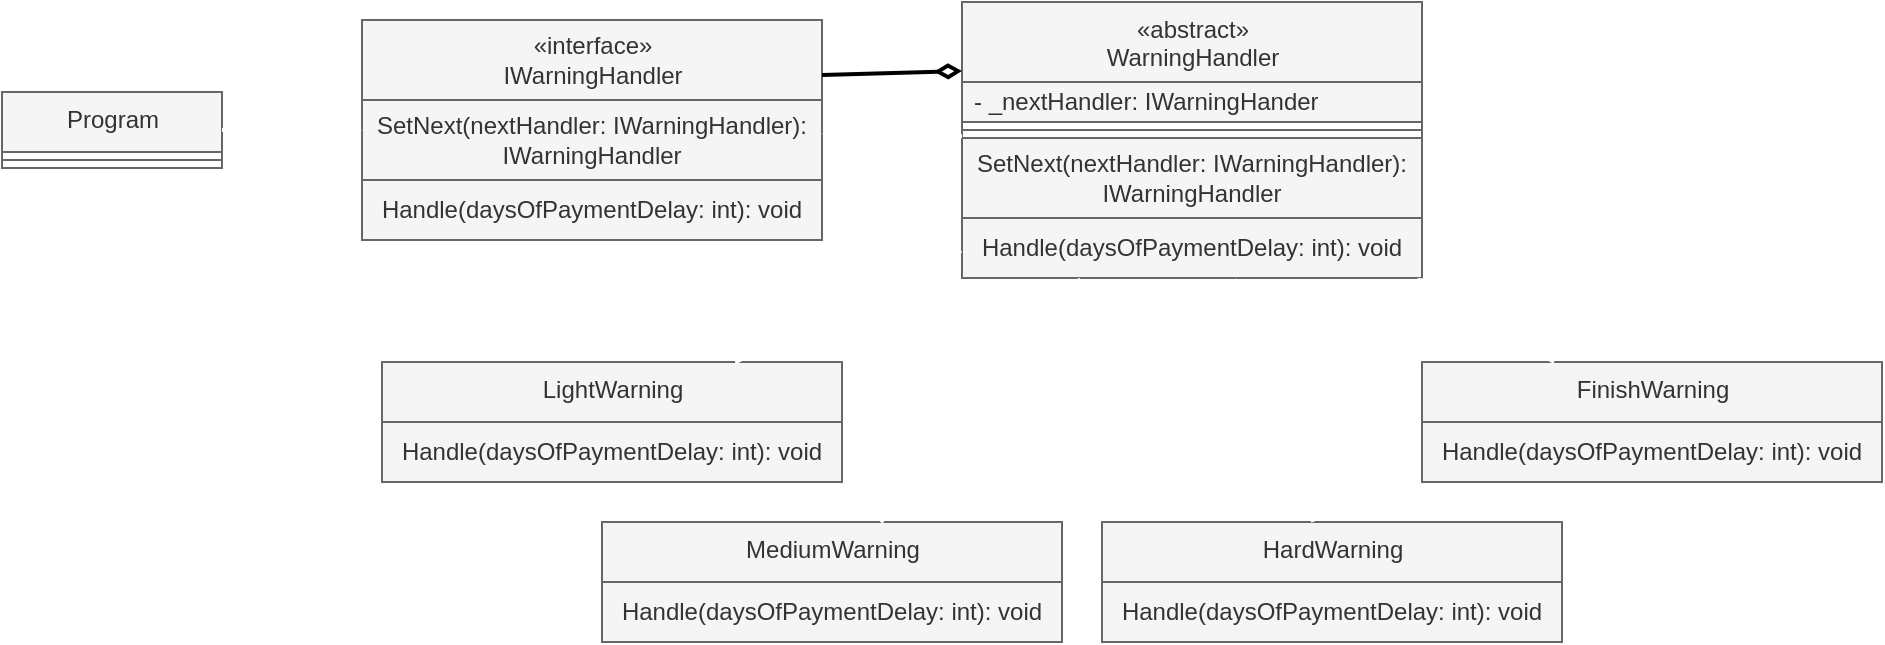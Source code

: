 <mxfile>
    <diagram id="n-HU4fG1coUEZPLs6XPE" name="Page-1">
        <mxGraphModel dx="1350" dy="690" grid="1" gridSize="10" guides="1" tooltips="1" connect="1" arrows="1" fold="1" page="1" pageScale="1" pageWidth="1169" pageHeight="827" math="0" shadow="0">
            <root>
                <mxCell id="0"/>
                <mxCell id="1" parent="0"/>
                <mxCell id="7" value="&lt;span style=&quot;font-weight: 400;&quot;&gt;«interface»&lt;br&gt;IWarningHandler&lt;br&gt;&lt;/span&gt;" style="swimlane;fontStyle=1;align=center;verticalAlign=middle;childLayout=stackLayout;horizontal=1;startSize=40;horizontalStack=0;resizeParent=1;resizeParentMax=0;resizeLast=0;collapsible=0;marginBottom=0;html=1;fillColor=#f5f5f5;fontColor=#333333;strokeColor=#666666;" parent="1" vertex="1">
                    <mxGeometry x="210" y="39" width="230" height="110" as="geometry"/>
                </mxCell>
                <mxCell id="8" value="SetNext(nextHandler: IWarningHandler):&lt;br&gt;IWarningHandler" style="text;html=1;strokeColor=#666666;fillColor=#f5f5f5;align=center;verticalAlign=middle;spacingLeft=4;spacingRight=4;overflow=hidden;rotatable=0;points=[[0,0.5],[1,0.5]];portConstraint=eastwest;fontColor=#333333;" parent="7" vertex="1">
                    <mxGeometry y="40" width="230" height="40" as="geometry"/>
                </mxCell>
                <mxCell id="73" value="Handle(daysOfPaymentDelay: int): void" style="text;html=1;strokeColor=#666666;fillColor=#f5f5f5;align=center;verticalAlign=middle;spacingLeft=4;spacingRight=4;overflow=hidden;rotatable=0;points=[[0,0.5],[1,0.5]];portConstraint=eastwest;fontColor=#333333;" parent="7" vertex="1">
                    <mxGeometry y="80" width="230" height="30" as="geometry"/>
                </mxCell>
                <mxCell id="25" value="Program" style="swimlane;fontStyle=0;align=center;verticalAlign=top;childLayout=stackLayout;horizontal=1;startSize=30;horizontalStack=0;resizeParent=1;resizeParentMax=0;resizeLast=0;collapsible=0;marginBottom=0;html=1;fillColor=#f5f5f5;fontColor=#333333;strokeColor=#666666;" parent="1" vertex="1">
                    <mxGeometry x="30" y="75" width="110" height="38" as="geometry"/>
                </mxCell>
                <mxCell id="30" value="" style="line;strokeWidth=1;fillColor=#f5f5f5;align=left;verticalAlign=middle;spacingTop=-1;spacingLeft=3;spacingRight=3;rotatable=0;labelPosition=right;points=[];portConstraint=eastwest;fontColor=#333333;strokeColor=#666666;" parent="25" vertex="1">
                    <mxGeometry y="30" width="110" height="8" as="geometry"/>
                </mxCell>
                <mxCell id="36" value="" style="endArrow=open;startArrow=none;endFill=0;startFill=0;endSize=8;html=1;verticalAlign=bottom;labelBackgroundColor=none;strokeWidth=2;sketch=0;fillColor=#f5f5f5;strokeColor=#FFFFFF;" parent="1" source="25" target="7" edge="1">
                    <mxGeometry width="160" relative="1" as="geometry">
                        <mxPoint x="550" y="115" as="sourcePoint"/>
                        <mxPoint x="710" y="115" as="targetPoint"/>
                    </mxGeometry>
                </mxCell>
                <mxCell id="37" value="«abstract»&lt;br&gt;WarningHandler" style="swimlane;fontStyle=0;align=center;verticalAlign=top;childLayout=stackLayout;horizontal=1;startSize=40;horizontalStack=0;resizeParent=1;resizeParentMax=0;resizeLast=0;collapsible=0;marginBottom=0;html=1;fillColor=#f5f5f5;fontColor=#333333;strokeColor=#666666;" parent="1" vertex="1">
                    <mxGeometry x="510" y="30" width="230" height="138" as="geometry"/>
                </mxCell>
                <mxCell id="41" value="- _nextHandler: IWarningHander" style="text;html=1;strokeColor=#666666;fillColor=#f5f5f5;align=left;verticalAlign=middle;spacingLeft=4;spacingRight=4;overflow=hidden;rotatable=0;points=[[0,0.5],[1,0.5]];portConstraint=eastwest;fontColor=#333333;" parent="37" vertex="1">
                    <mxGeometry y="40" width="230" height="20" as="geometry"/>
                </mxCell>
                <mxCell id="42" value="" style="line;strokeWidth=1;fillColor=#f5f5f5;align=left;verticalAlign=middle;spacingTop=-1;spacingLeft=3;spacingRight=3;rotatable=0;labelPosition=right;points=[];portConstraint=eastwest;fontColor=#333333;strokeColor=#666666;" parent="37" vertex="1">
                    <mxGeometry y="60" width="230" height="8" as="geometry"/>
                </mxCell>
                <mxCell id="74" value="SetNext(nextHandler: IWarningHandler):&lt;br&gt;IWarningHandler" style="text;html=1;strokeColor=#666666;fillColor=#f5f5f5;align=center;verticalAlign=middle;spacingLeft=4;spacingRight=4;overflow=hidden;rotatable=0;points=[[0,0.5],[1,0.5]];portConstraint=eastwest;fontColor=#333333;" parent="37" vertex="1">
                    <mxGeometry y="68" width="230" height="40" as="geometry"/>
                </mxCell>
                <mxCell id="75" value="Handle(daysOfPaymentDelay: int): void" style="text;html=1;strokeColor=#666666;fillColor=#f5f5f5;align=center;verticalAlign=middle;spacingLeft=4;spacingRight=4;overflow=hidden;rotatable=0;points=[[0,0.5],[1,0.5]];portConstraint=eastwest;fontColor=#333333;" parent="37" vertex="1">
                    <mxGeometry y="108" width="230" height="30" as="geometry"/>
                </mxCell>
                <mxCell id="62" value="" style="endArrow=block;startArrow=none;endFill=0;startFill=0;endSize=8;html=1;verticalAlign=bottom;dashed=1;labelBackgroundColor=none;sketch=0;strokeWidth=2;fillColor=#f5f5f5;strokeColor=#FFFFFF;" parent="1" source="37" target="7" edge="1">
                    <mxGeometry width="160" relative="1" as="geometry">
                        <mxPoint x="510" y="230" as="sourcePoint"/>
                        <mxPoint x="140" y="330" as="targetPoint"/>
                    </mxGeometry>
                </mxCell>
                <mxCell id="76" value="LightWarning" style="swimlane;fontStyle=0;align=center;verticalAlign=top;childLayout=stackLayout;horizontal=1;startSize=30;horizontalStack=0;resizeParent=1;resizeParentMax=0;resizeLast=0;collapsible=0;marginBottom=0;html=1;fillColor=#f5f5f5;fontColor=#333333;strokeColor=#666666;" parent="1" vertex="1">
                    <mxGeometry x="220" y="210" width="230" height="60" as="geometry"/>
                </mxCell>
                <mxCell id="80" value="Handle(daysOfPaymentDelay: int): void" style="text;html=1;strokeColor=#666666;fillColor=#f5f5f5;align=center;verticalAlign=middle;spacingLeft=4;spacingRight=4;overflow=hidden;rotatable=0;points=[[0,0.5],[1,0.5]];portConstraint=eastwest;fontColor=#333333;" parent="76" vertex="1">
                    <mxGeometry y="30" width="230" height="30" as="geometry"/>
                </mxCell>
                <mxCell id="81" value="" style="endArrow=block;startArrow=none;endFill=0;startFill=0;endSize=8;html=1;verticalAlign=bottom;dashed=1;labelBackgroundColor=none;sketch=0;strokeWidth=2;fillColor=#f5f5f5;strokeColor=#FFFFFF;" parent="1" source="76" target="37" edge="1">
                    <mxGeometry width="160" relative="1" as="geometry">
                        <mxPoint x="520" y="107.083" as="sourcePoint"/>
                        <mxPoint x="450" y="105.917" as="targetPoint"/>
                    </mxGeometry>
                </mxCell>
                <mxCell id="82" value="MediumWarning" style="swimlane;fontStyle=0;align=center;verticalAlign=top;childLayout=stackLayout;horizontal=1;startSize=30;horizontalStack=0;resizeParent=1;resizeParentMax=0;resizeLast=0;collapsible=0;marginBottom=0;html=1;fillColor=#f5f5f5;fontColor=#333333;strokeColor=#666666;" parent="1" vertex="1">
                    <mxGeometry x="330" y="290" width="230" height="60" as="geometry"/>
                </mxCell>
                <mxCell id="83" value="Handle(daysOfPaymentDelay: int): void" style="text;html=1;strokeColor=#666666;fillColor=#f5f5f5;align=center;verticalAlign=middle;spacingLeft=4;spacingRight=4;overflow=hidden;rotatable=0;points=[[0,0.5],[1,0.5]];portConstraint=eastwest;fontColor=#333333;" parent="82" vertex="1">
                    <mxGeometry y="30" width="230" height="30" as="geometry"/>
                </mxCell>
                <mxCell id="84" value="" style="endArrow=block;startArrow=none;endFill=0;startFill=0;endSize=8;html=1;verticalAlign=bottom;dashed=1;labelBackgroundColor=none;sketch=0;strokeWidth=2;fillColor=#f5f5f5;strokeColor=#FFFFFF;" parent="1" source="82" target="37" edge="1">
                    <mxGeometry width="160" relative="1" as="geometry">
                        <mxPoint x="325.807" y="240" as="sourcePoint"/>
                        <mxPoint x="520" y="157.724" as="targetPoint"/>
                    </mxGeometry>
                </mxCell>
                <mxCell id="85" value="FinishWarning" style="swimlane;fontStyle=0;align=center;verticalAlign=top;childLayout=stackLayout;horizontal=1;startSize=30;horizontalStack=0;resizeParent=1;resizeParentMax=0;resizeLast=0;collapsible=0;marginBottom=0;html=1;fillColor=#f5f5f5;fontColor=#333333;strokeColor=#666666;" parent="1" vertex="1">
                    <mxGeometry x="740" y="210" width="230" height="60" as="geometry"/>
                </mxCell>
                <mxCell id="86" value="Handle(daysOfPaymentDelay: int): void" style="text;html=1;strokeColor=#666666;fillColor=#f5f5f5;align=center;verticalAlign=middle;spacingLeft=4;spacingRight=4;overflow=hidden;rotatable=0;points=[[0,0.5],[1,0.5]];portConstraint=eastwest;fontColor=#333333;" parent="85" vertex="1">
                    <mxGeometry y="30" width="230" height="30" as="geometry"/>
                </mxCell>
                <mxCell id="87" value="HardWarning" style="swimlane;fontStyle=0;align=center;verticalAlign=top;childLayout=stackLayout;horizontal=1;startSize=30;horizontalStack=0;resizeParent=1;resizeParentMax=0;resizeLast=0;collapsible=0;marginBottom=0;html=1;fillColor=#f5f5f5;fontColor=#333333;strokeColor=#666666;" parent="1" vertex="1">
                    <mxGeometry x="580" y="290" width="230" height="60" as="geometry"/>
                </mxCell>
                <mxCell id="88" value="Handle(daysOfPaymentDelay: int): void" style="text;html=1;strokeColor=#666666;fillColor=#f5f5f5;align=center;verticalAlign=middle;spacingLeft=4;spacingRight=4;overflow=hidden;rotatable=0;points=[[0,0.5],[1,0.5]];portConstraint=eastwest;fontColor=#333333;" parent="87" vertex="1">
                    <mxGeometry y="30" width="230" height="30" as="geometry"/>
                </mxCell>
                <mxCell id="89" value="" style="endArrow=block;startArrow=none;endFill=0;startFill=0;endSize=8;html=1;verticalAlign=bottom;labelBackgroundColor=none;sketch=0;strokeWidth=2;fillColor=#f5f5f5;strokeColor=#FFFFFF;" parent="1" source="87" target="37" edge="1">
                    <mxGeometry width="160" relative="1" as="geometry">
                        <mxPoint x="453.507" y="300" as="sourcePoint"/>
                        <mxPoint x="569.434" y="178" as="targetPoint"/>
                    </mxGeometry>
                </mxCell>
                <mxCell id="90" value="" style="endArrow=block;startArrow=none;endFill=0;startFill=0;endSize=8;html=1;verticalAlign=bottom;labelBackgroundColor=none;sketch=0;strokeWidth=2;fillColor=#f5f5f5;strokeColor=#FFFFFF;" parent="1" source="85" target="37" edge="1">
                    <mxGeometry width="160" relative="1" as="geometry">
                        <mxPoint x="669.57" y="300" as="sourcePoint"/>
                        <mxPoint x="647.489" y="178" as="targetPoint"/>
                    </mxGeometry>
                </mxCell>
                <mxCell id="91" value="" style="endArrow=none;startArrow=diamondThin;endFill=0;startFill=0;html=1;verticalAlign=bottom;labelBackgroundColor=none;strokeWidth=2;startSize=8;endSize=8;entryX=1;entryY=0.25;entryDx=0;entryDy=0;exitX=0;exitY=0.25;exitDx=0;exitDy=0;" edge="1" parent="1" source="37" target="7">
                    <mxGeometry width="160" relative="1" as="geometry">
                        <mxPoint x="500" y="350" as="sourcePoint"/>
                        <mxPoint x="660" y="350" as="targetPoint"/>
                    </mxGeometry>
                </mxCell>
                <mxCell id="94" value="" style="endArrow=block;startArrow=none;endFill=0;startFill=0;endSize=8;html=1;verticalAlign=bottom;dashed=1;labelBackgroundColor=none;sketch=0;strokeWidth=2;fillColor=#f5f5f5;strokeColor=#FFFFFF;" edge="1" parent="1">
                    <mxGeometry width="160" relative="1" as="geometry">
                        <mxPoint x="396.702" y="210" as="sourcePoint"/>
                        <mxPoint x="510" y="154.914" as="targetPoint"/>
                    </mxGeometry>
                </mxCell>
                <mxCell id="95" value="" style="endArrow=block;startArrow=none;endFill=0;startFill=0;endSize=8;html=1;verticalAlign=bottom;dashed=1;labelBackgroundColor=none;sketch=0;strokeWidth=2;fillColor=#f5f5f5;strokeColor=#FFFFFF;" edge="1" parent="1">
                    <mxGeometry width="160" relative="1" as="geometry">
                        <mxPoint x="469.434" y="290" as="sourcePoint"/>
                        <mxPoint x="568.801" y="168" as="targetPoint"/>
                    </mxGeometry>
                </mxCell>
                <mxCell id="96" value="" style="endArrow=block;startArrow=none;endFill=0;startFill=0;endSize=8;html=1;verticalAlign=bottom;labelBackgroundColor=none;sketch=0;strokeWidth=2;fillColor=#f5f5f5;strokeColor=#FFFFFF;" edge="1" parent="1">
                    <mxGeometry width="160" relative="1" as="geometry">
                        <mxPoint x="396.702" y="210" as="sourcePoint"/>
                        <mxPoint x="510" y="154.914" as="targetPoint"/>
                    </mxGeometry>
                </mxCell>
                <mxCell id="97" value="" style="endArrow=block;startArrow=none;endFill=0;startFill=0;endSize=8;html=1;verticalAlign=bottom;labelBackgroundColor=none;sketch=0;strokeWidth=2;fillColor=#f5f5f5;strokeColor=#FFFFFF;" edge="1" parent="1">
                    <mxGeometry width="160" relative="1" as="geometry">
                        <mxPoint x="469.434" y="290" as="sourcePoint"/>
                        <mxPoint x="568.801" y="168" as="targetPoint"/>
                    </mxGeometry>
                </mxCell>
            </root>
        </mxGraphModel>
    </diagram>
</mxfile>